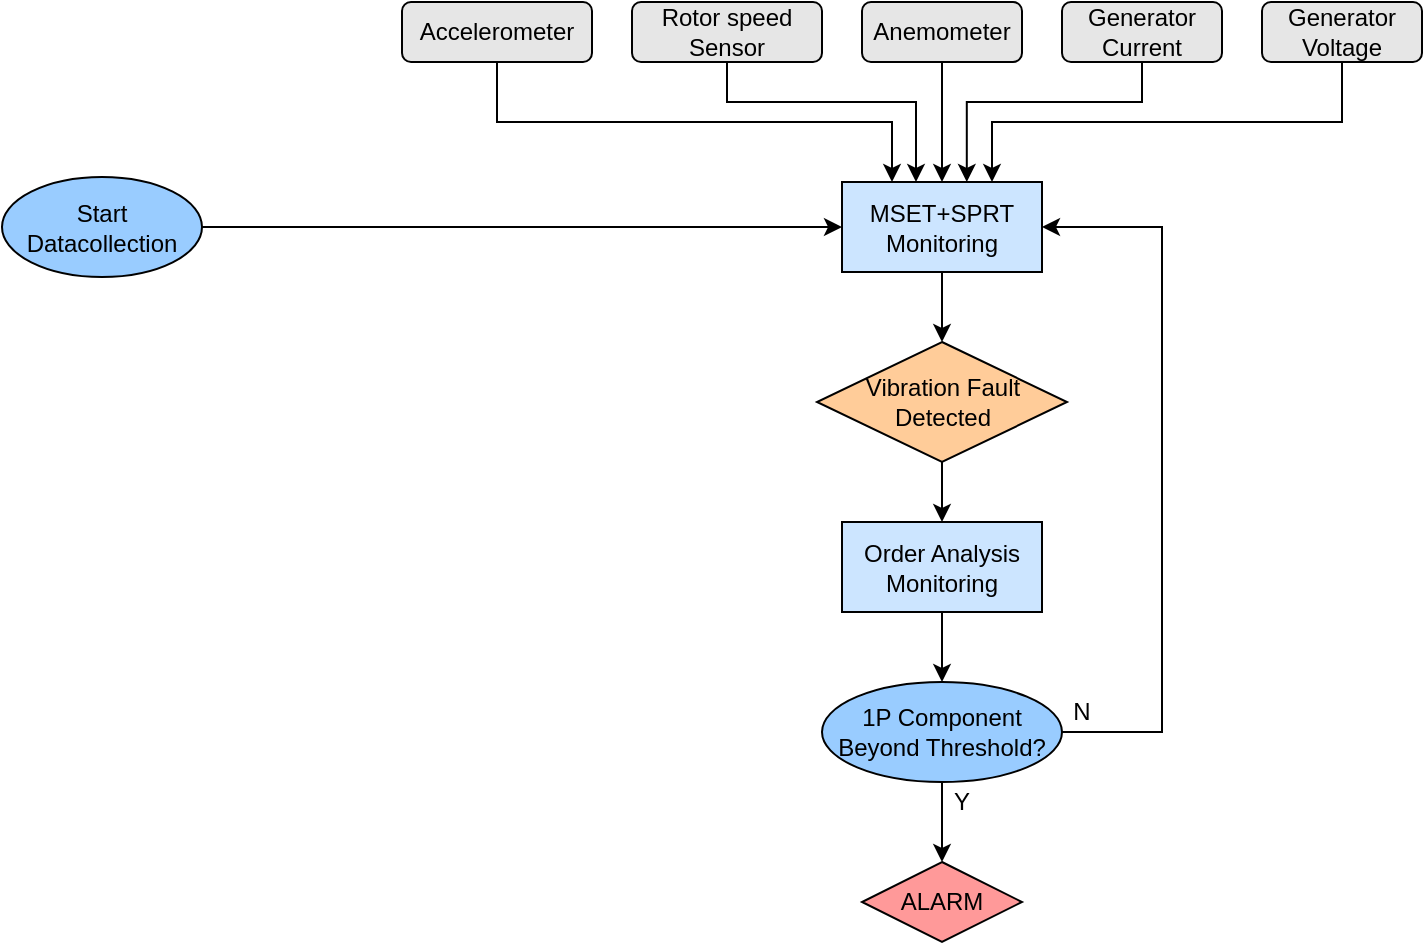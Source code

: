 <mxfile version="14.4.2" type="google" pages="2"><diagram id="jxSP59YbMMS-CM5R3kMY" name="Page-1"><mxGraphModel dx="781" dy="1146" grid="1" gridSize="10" guides="1" tooltips="1" connect="1" arrows="1" fold="1" page="1" pageScale="1" pageWidth="850" pageHeight="1100" math="0" shadow="0"><root><mxCell id="0"/><mxCell id="1" parent="0"/><mxCell id="9lFOoDzr38FvXtGPQMlm-13" style="edgeStyle=orthogonalEdgeStyle;rounded=0;orthogonalLoop=1;jettySize=auto;html=1;exitX=1;exitY=0.5;exitDx=0;exitDy=0;entryX=0;entryY=0.5;entryDx=0;entryDy=0;" parent="1" source="9lFOoDzr38FvXtGPQMlm-34" target="9lFOoDzr38FvXtGPQMlm-12" edge="1"><mxGeometry relative="1" as="geometry"><mxPoint x="220" y="222.5" as="sourcePoint"/></mxGeometry></mxCell><mxCell id="9lFOoDzr38FvXtGPQMlm-17" style="edgeStyle=orthogonalEdgeStyle;rounded=0;orthogonalLoop=1;jettySize=auto;html=1;exitX=0.5;exitY=1;exitDx=0;exitDy=0;entryX=0.5;entryY=0;entryDx=0;entryDy=0;" parent="1" source="9lFOoDzr38FvXtGPQMlm-5" target="9lFOoDzr38FvXtGPQMlm-12" edge="1"><mxGeometry relative="1" as="geometry"/></mxCell><mxCell id="9lFOoDzr38FvXtGPQMlm-5" value="Anemometer" style="rounded=1;whiteSpace=wrap;html=1;fillColor=#E6E6E6;" parent="1" vertex="1"><mxGeometry x="470" y="110" width="80" height="30" as="geometry"/></mxCell><mxCell id="9lFOoDzr38FvXtGPQMlm-15" style="edgeStyle=orthogonalEdgeStyle;rounded=0;orthogonalLoop=1;jettySize=auto;html=1;exitX=0.5;exitY=1;exitDx=0;exitDy=0;entryX=0.25;entryY=0;entryDx=0;entryDy=0;" parent="1" source="9lFOoDzr38FvXtGPQMlm-6" target="9lFOoDzr38FvXtGPQMlm-12" edge="1"><mxGeometry relative="1" as="geometry"/></mxCell><mxCell id="9lFOoDzr38FvXtGPQMlm-6" value="Accelerometer" style="rounded=1;whiteSpace=wrap;html=1;fillColor=#E6E6E6;" parent="1" vertex="1"><mxGeometry x="240" y="110" width="95" height="30" as="geometry"/></mxCell><mxCell id="9lFOoDzr38FvXtGPQMlm-16" style="edgeStyle=orthogonalEdgeStyle;rounded=0;orthogonalLoop=1;jettySize=auto;html=1;exitX=0.5;exitY=1;exitDx=0;exitDy=0;" parent="1" source="9lFOoDzr38FvXtGPQMlm-7" target="9lFOoDzr38FvXtGPQMlm-12" edge="1"><mxGeometry relative="1" as="geometry"><mxPoint x="497" y="170" as="targetPoint"/><Array as="points"><mxPoint x="402" y="160"/><mxPoint x="497" y="160"/></Array></mxGeometry></mxCell><mxCell id="9lFOoDzr38FvXtGPQMlm-7" value="Rotor speed Sensor" style="rounded=1;whiteSpace=wrap;html=1;fillColor=#E6E6E6;" parent="1" vertex="1"><mxGeometry x="355" y="110" width="95" height="30" as="geometry"/></mxCell><mxCell id="9lFOoDzr38FvXtGPQMlm-21" style="edgeStyle=orthogonalEdgeStyle;rounded=0;orthogonalLoop=1;jettySize=auto;html=1;exitX=0.5;exitY=1;exitDx=0;exitDy=0;entryX=0.624;entryY=0;entryDx=0;entryDy=0;entryPerimeter=0;" parent="1" source="9lFOoDzr38FvXtGPQMlm-9" target="9lFOoDzr38FvXtGPQMlm-12" edge="1"><mxGeometry relative="1" as="geometry"><Array as="points"><mxPoint x="610" y="160"/><mxPoint x="522" y="160"/></Array></mxGeometry></mxCell><mxCell id="9lFOoDzr38FvXtGPQMlm-9" value="Generator Current" style="rounded=1;whiteSpace=wrap;html=1;fillColor=#E6E6E6;" parent="1" vertex="1"><mxGeometry x="570" y="110" width="80" height="30" as="geometry"/></mxCell><mxCell id="9lFOoDzr38FvXtGPQMlm-19" style="edgeStyle=orthogonalEdgeStyle;rounded=0;orthogonalLoop=1;jettySize=auto;html=1;exitX=0.5;exitY=1;exitDx=0;exitDy=0;entryX=0.75;entryY=0;entryDx=0;entryDy=0;" parent="1" source="9lFOoDzr38FvXtGPQMlm-10" target="9lFOoDzr38FvXtGPQMlm-12" edge="1"><mxGeometry relative="1" as="geometry"/></mxCell><mxCell id="9lFOoDzr38FvXtGPQMlm-10" value="Generator Voltage" style="rounded=1;whiteSpace=wrap;html=1;fillColor=#E6E6E6;" parent="1" vertex="1"><mxGeometry x="670" y="110" width="80" height="30" as="geometry"/></mxCell><mxCell id="9lFOoDzr38FvXtGPQMlm-23" style="edgeStyle=orthogonalEdgeStyle;rounded=0;orthogonalLoop=1;jettySize=auto;html=1;exitX=0.5;exitY=1;exitDx=0;exitDy=0;entryX=0.5;entryY=0;entryDx=0;entryDy=0;" parent="1" source="9lFOoDzr38FvXtGPQMlm-12" target="9lFOoDzr38FvXtGPQMlm-22" edge="1"><mxGeometry relative="1" as="geometry"/></mxCell><mxCell id="9lFOoDzr38FvXtGPQMlm-12" value="MSET+SPRT Monitoring" style="rounded=0;whiteSpace=wrap;html=1;fillColor=#CCE5FF;" parent="1" vertex="1"><mxGeometry x="460" y="200" width="100" height="45" as="geometry"/></mxCell><mxCell id="9lFOoDzr38FvXtGPQMlm-28" style="edgeStyle=orthogonalEdgeStyle;rounded=0;orthogonalLoop=1;jettySize=auto;html=1;exitX=0.5;exitY=1;exitDx=0;exitDy=0;entryX=0.5;entryY=0;entryDx=0;entryDy=0;" parent="1" source="9lFOoDzr38FvXtGPQMlm-22" target="9lFOoDzr38FvXtGPQMlm-27" edge="1"><mxGeometry relative="1" as="geometry"/></mxCell><mxCell id="9lFOoDzr38FvXtGPQMlm-22" value="Vibration Fault Detected" style="rhombus;whiteSpace=wrap;html=1;fillColor=#FFCC99;" parent="1" vertex="1"><mxGeometry x="447.5" y="280" width="125" height="60" as="geometry"/></mxCell><mxCell id="9lFOoDzr38FvXtGPQMlm-31" style="edgeStyle=orthogonalEdgeStyle;rounded=0;orthogonalLoop=1;jettySize=auto;html=1;exitX=0.5;exitY=1;exitDx=0;exitDy=0;entryX=0.5;entryY=0;entryDx=0;entryDy=0;" parent="1" source="9lFOoDzr38FvXtGPQMlm-27" target="9lFOoDzr38FvXtGPQMlm-30" edge="1"><mxGeometry relative="1" as="geometry"/></mxCell><mxCell id="9lFOoDzr38FvXtGPQMlm-27" value="Order Analysis Monitoring" style="rounded=0;whiteSpace=wrap;html=1;fillColor=#CCE5FF;" parent="1" vertex="1"><mxGeometry x="460" y="370" width="100" height="45" as="geometry"/></mxCell><mxCell id="9lFOoDzr38FvXtGPQMlm-35" style="edgeStyle=orthogonalEdgeStyle;rounded=0;orthogonalLoop=1;jettySize=auto;html=1;exitX=1;exitY=0.5;exitDx=0;exitDy=0;entryX=1;entryY=0.5;entryDx=0;entryDy=0;" parent="1" source="9lFOoDzr38FvXtGPQMlm-30" target="9lFOoDzr38FvXtGPQMlm-12" edge="1"><mxGeometry relative="1" as="geometry"><Array as="points"><mxPoint x="620" y="475"/><mxPoint x="620" y="223"/></Array></mxGeometry></mxCell><mxCell id="9lFOoDzr38FvXtGPQMlm-37" style="edgeStyle=orthogonalEdgeStyle;rounded=0;orthogonalLoop=1;jettySize=auto;html=1;exitX=0.5;exitY=1;exitDx=0;exitDy=0;" parent="1" source="9lFOoDzr38FvXtGPQMlm-30" target="9lFOoDzr38FvXtGPQMlm-36" edge="1"><mxGeometry relative="1" as="geometry"/></mxCell><mxCell id="9lFOoDzr38FvXtGPQMlm-30" value="1P Component Beyond Threshold?" style="ellipse;whiteSpace=wrap;html=1;fillColor=#99CCFF;" parent="1" vertex="1"><mxGeometry x="450" y="450" width="120" height="50" as="geometry"/></mxCell><mxCell id="9lFOoDzr38FvXtGPQMlm-32" value="N" style="text;html=1;strokeColor=none;fillColor=none;align=center;verticalAlign=middle;whiteSpace=wrap;rounded=0;" parent="1" vertex="1"><mxGeometry x="560" y="450" width="40" height="30" as="geometry"/></mxCell><mxCell id="9lFOoDzr38FvXtGPQMlm-33" value="&lt;div&gt;Y&lt;/div&gt;" style="text;html=1;strokeColor=none;fillColor=none;align=center;verticalAlign=middle;whiteSpace=wrap;rounded=0;" parent="1" vertex="1"><mxGeometry x="500" y="500" width="40" height="20" as="geometry"/></mxCell><mxCell id="9lFOoDzr38FvXtGPQMlm-36" value="ALARM" style="rhombus;whiteSpace=wrap;html=1;fillColor=#FF9999;" parent="1" vertex="1"><mxGeometry x="470" y="540" width="80" height="40" as="geometry"/></mxCell><mxCell id="9lFOoDzr38FvXtGPQMlm-34" value="Start Datacollection" style="ellipse;whiteSpace=wrap;html=1;fillColor=#99CCFF;" parent="1" vertex="1"><mxGeometry x="40" y="197.5" width="100" height="50" as="geometry"/></mxCell></root></mxGraphModel></diagram><diagram id="EHdRsE0NZjiDUIa3TbYF" name="Page-2"><mxGraphModel dx="781" dy="1146" grid="1" gridSize="10" guides="1" tooltips="1" connect="1" arrows="1" fold="1" page="1" pageScale="1" pageWidth="850" pageHeight="1100" math="0" shadow="0"><root><mxCell id="5PybWuqsfJrCjCFyP27n-0"/><mxCell id="5PybWuqsfJrCjCFyP27n-1" parent="5PybWuqsfJrCjCFyP27n-0"/><mxCell id="HE3zhjR-CT1bYoxGR2Pa-4" style="edgeStyle=orthogonalEdgeStyle;rounded=0;orthogonalLoop=1;jettySize=auto;html=1;exitX=0.5;exitY=1;exitDx=0;exitDy=0;entryX=0.5;entryY=0;entryDx=0;entryDy=0;" parent="5PybWuqsfJrCjCFyP27n-1" source="5PybWuqsfJrCjCFyP27n-4" target="HE3zhjR-CT1bYoxGR2Pa-2" edge="1"><mxGeometry relative="1" as="geometry"/></mxCell><mxCell id="5PybWuqsfJrCjCFyP27n-4" value="NSET+SPRT Monitoring" style="rounded=0;whiteSpace=wrap;html=1;fillColor=#CCE5FF;" parent="5PybWuqsfJrCjCFyP27n-1" vertex="1"><mxGeometry x="140" y="330" width="100" height="45" as="geometry"/></mxCell><mxCell id="HE3zhjR-CT1bYoxGR2Pa-5" style="edgeStyle=orthogonalEdgeStyle;rounded=0;orthogonalLoop=1;jettySize=auto;html=1;exitX=0.5;exitY=1;exitDx=0;exitDy=0;entryX=0.5;entryY=0;entryDx=0;entryDy=0;" parent="5PybWuqsfJrCjCFyP27n-1" source="5PybWuqsfJrCjCFyP27n-7" target="HE3zhjR-CT1bYoxGR2Pa-3" edge="1"><mxGeometry relative="1" as="geometry"/></mxCell><mxCell id="5PybWuqsfJrCjCFyP27n-7" value="Adaptive FFT Monitoring" style="rounded=0;whiteSpace=wrap;html=1;fillColor=#CCE5FF;" parent="5PybWuqsfJrCjCFyP27n-1" vertex="1"><mxGeometry x="370" y="330" width="100" height="45" as="geometry"/></mxCell><mxCell id="5PybWuqsfJrCjCFyP27n-8" value="ALARM" style="rhombus;whiteSpace=wrap;html=1;fillColor=#FF9999;" parent="5PybWuqsfJrCjCFyP27n-1" vertex="1"><mxGeometry x="270" y="560" width="80" height="40" as="geometry"/></mxCell><mxCell id="DXDS4LlUhaF0j5UzjMyr-6" style="edgeStyle=orthogonalEdgeStyle;rounded=0;orthogonalLoop=1;jettySize=auto;html=1;exitX=0.5;exitY=1;exitDx=0;exitDy=0;" parent="5PybWuqsfJrCjCFyP27n-1" source="5PybWuqsfJrCjCFyP27n-14" target="5PybWuqsfJrCjCFyP27n-7" edge="1"><mxGeometry relative="1" as="geometry"><Array as="points"><mxPoint x="310" y="290"/><mxPoint x="420" y="290"/></Array></mxGeometry></mxCell><mxCell id="5PybWuqsfJrCjCFyP27n-14" value="Start Datacollection" style="ellipse;whiteSpace=wrap;html=1;fillColor=#99CCFF;" parent="5PybWuqsfJrCjCFyP27n-1" vertex="1"><mxGeometry x="260" y="220" width="100" height="50" as="geometry"/></mxCell><mxCell id="DXDS4LlUhaF0j5UzjMyr-7" style="edgeStyle=orthogonalEdgeStyle;rounded=0;orthogonalLoop=1;jettySize=auto;html=1;exitX=0.5;exitY=1;exitDx=0;exitDy=0;entryX=0.5;entryY=0;entryDx=0;entryDy=0;" parent="5PybWuqsfJrCjCFyP27n-1" source="5PybWuqsfJrCjCFyP27n-14" target="5PybWuqsfJrCjCFyP27n-4" edge="1"><mxGeometry relative="1" as="geometry"><Array as="points"><mxPoint x="310" y="290"/><mxPoint x="190" y="290"/></Array></mxGeometry></mxCell><mxCell id="HE3zhjR-CT1bYoxGR2Pa-6" style="edgeStyle=orthogonalEdgeStyle;rounded=0;orthogonalLoop=1;jettySize=auto;html=1;exitX=1;exitY=0.5;exitDx=0;exitDy=0;entryX=1;entryY=0.5;entryDx=0;entryDy=0;" parent="5PybWuqsfJrCjCFyP27n-1" source="HE3zhjR-CT1bYoxGR2Pa-2" target="5PybWuqsfJrCjCFyP27n-4" edge="1"><mxGeometry relative="1" as="geometry"><Array as="points"><mxPoint x="260" y="420"/><mxPoint x="260" y="353"/></Array></mxGeometry></mxCell><mxCell id="HE3zhjR-CT1bYoxGR2Pa-27" style="edgeStyle=orthogonalEdgeStyle;rounded=0;orthogonalLoop=1;jettySize=auto;html=1;exitX=0.5;exitY=1;exitDx=0;exitDy=0;entryX=0.5;entryY=0;entryDx=0;entryDy=0;" parent="5PybWuqsfJrCjCFyP27n-1" source="HE3zhjR-CT1bYoxGR2Pa-2" target="OHzZ0B4ZVZd92_jmX4wv-0" edge="1"><mxGeometry relative="1" as="geometry"><mxPoint x="190" y="490.5" as="targetPoint"/></mxGeometry></mxCell><mxCell id="HE3zhjR-CT1bYoxGR2Pa-30" style="edgeStyle=orthogonalEdgeStyle;rounded=0;orthogonalLoop=1;jettySize=auto;html=1;exitX=0.5;exitY=1;exitDx=0;exitDy=0;entryX=0;entryY=0.75;entryDx=0;entryDy=0;entryPerimeter=0;" parent="5PybWuqsfJrCjCFyP27n-1" source="HE3zhjR-CT1bYoxGR2Pa-2" target="HE3zhjR-CT1bYoxGR2Pa-14" edge="1"><mxGeometry relative="1" as="geometry"><Array as="points"><mxPoint x="190" y="470"/><mxPoint x="303" y="470"/></Array></mxGeometry></mxCell><mxCell id="HE3zhjR-CT1bYoxGR2Pa-2" value="Fault Logged?" style="rounded=0;whiteSpace=wrap;html=1;fillColor=#FFFFCC;" parent="5PybWuqsfJrCjCFyP27n-1" vertex="1"><mxGeometry x="160" y="400" width="60" height="40" as="geometry"/></mxCell><mxCell id="HE3zhjR-CT1bYoxGR2Pa-7" style="edgeStyle=orthogonalEdgeStyle;rounded=0;orthogonalLoop=1;jettySize=auto;html=1;exitX=0;exitY=0.5;exitDx=0;exitDy=0;entryX=0;entryY=0.5;entryDx=0;entryDy=0;" parent="5PybWuqsfJrCjCFyP27n-1" source="HE3zhjR-CT1bYoxGR2Pa-3" target="5PybWuqsfJrCjCFyP27n-7" edge="1"><mxGeometry relative="1" as="geometry"><Array as="points"><mxPoint x="350" y="420"/><mxPoint x="350" y="353"/></Array></mxGeometry></mxCell><mxCell id="HE3zhjR-CT1bYoxGR2Pa-19" style="edgeStyle=orthogonalEdgeStyle;rounded=0;orthogonalLoop=1;jettySize=auto;html=1;exitX=0.5;exitY=1;exitDx=0;exitDy=0;entryX=0.5;entryY=0;entryDx=0;entryDy=0;" parent="5PybWuqsfJrCjCFyP27n-1" source="HE3zhjR-CT1bYoxGR2Pa-3" target="OHzZ0B4ZVZd92_jmX4wv-1" edge="1"><mxGeometry relative="1" as="geometry"><mxPoint x="420" y="490.5" as="targetPoint"/></mxGeometry></mxCell><mxCell id="HE3zhjR-CT1bYoxGR2Pa-28" style="edgeStyle=orthogonalEdgeStyle;rounded=0;orthogonalLoop=1;jettySize=auto;html=1;exitX=0.5;exitY=1;exitDx=0;exitDy=0;entryX=0;entryY=0.25;entryDx=0;entryDy=0;entryPerimeter=0;" parent="5PybWuqsfJrCjCFyP27n-1" source="HE3zhjR-CT1bYoxGR2Pa-3" target="HE3zhjR-CT1bYoxGR2Pa-14" edge="1"><mxGeometry relative="1" as="geometry"><Array as="points"><mxPoint x="420" y="470"/><mxPoint x="317" y="470"/></Array></mxGeometry></mxCell><mxCell id="HE3zhjR-CT1bYoxGR2Pa-3" value="Fault Logged?" style="rounded=0;whiteSpace=wrap;html=1;fillColor=#FFFFCC;" parent="5PybWuqsfJrCjCFyP27n-1" vertex="1"><mxGeometry x="390" y="400" width="60" height="40" as="geometry"/></mxCell><mxCell id="HE3zhjR-CT1bYoxGR2Pa-8" value="N" style="text;html=1;strokeColor=none;fillColor=none;align=center;verticalAlign=middle;whiteSpace=wrap;rounded=0;" parent="5PybWuqsfJrCjCFyP27n-1" vertex="1"><mxGeometry x="210" y="400" width="40" height="20" as="geometry"/></mxCell><mxCell id="HE3zhjR-CT1bYoxGR2Pa-10" value="N" style="text;html=1;strokeColor=none;fillColor=none;align=center;verticalAlign=middle;whiteSpace=wrap;rounded=0;" parent="5PybWuqsfJrCjCFyP27n-1" vertex="1"><mxGeometry x="360" y="400" width="40" height="20" as="geometry"/></mxCell><mxCell id="HE3zhjR-CT1bYoxGR2Pa-16" style="edgeStyle=orthogonalEdgeStyle;rounded=0;orthogonalLoop=1;jettySize=auto;html=1;exitX=1;exitY=0.5;exitDx=0;exitDy=0;exitPerimeter=0;entryX=0.5;entryY=0;entryDx=0;entryDy=0;" parent="5PybWuqsfJrCjCFyP27n-1" source="HE3zhjR-CT1bYoxGR2Pa-14" target="5PybWuqsfJrCjCFyP27n-8" edge="1"><mxGeometry relative="1" as="geometry"/></mxCell><mxCell id="HE3zhjR-CT1bYoxGR2Pa-14" value="" style="shape=or;whiteSpace=wrap;html=1;rotation=90;textDirection=ltr;fillColor=#CCCCCC;" parent="5PybWuqsfJrCjCFyP27n-1" vertex="1"><mxGeometry x="297.5" y="500" width="25" height="30" as="geometry"/></mxCell><mxCell id="HE3zhjR-CT1bYoxGR2Pa-15" value="AND" style="text;html=1;strokeColor=none;fillColor=none;align=center;verticalAlign=middle;whiteSpace=wrap;rounded=0;" parent="5PybWuqsfJrCjCFyP27n-1" vertex="1"><mxGeometry x="290" y="498" width="40" height="25" as="geometry"/></mxCell><mxCell id="HE3zhjR-CT1bYoxGR2Pa-20" value="Y" style="text;html=1;strokeColor=none;fillColor=none;align=center;verticalAlign=middle;whiteSpace=wrap;rounded=0;" parent="5PybWuqsfJrCjCFyP27n-1" vertex="1"><mxGeometry x="180" y="440" width="40" height="20" as="geometry"/></mxCell><mxCell id="HE3zhjR-CT1bYoxGR2Pa-21" value="Y" style="text;html=1;strokeColor=none;fillColor=none;align=center;verticalAlign=middle;whiteSpace=wrap;rounded=0;" parent="5PybWuqsfJrCjCFyP27n-1" vertex="1"><mxGeometry x="390" y="440" width="40" height="20" as="geometry"/></mxCell><mxCell id="OHzZ0B4ZVZd92_jmX4wv-2" style="edgeStyle=orthogonalEdgeStyle;rounded=0;orthogonalLoop=1;jettySize=auto;html=1;exitX=0.5;exitY=1;exitDx=0;exitDy=0;entryX=0;entryY=0.5;entryDx=0;entryDy=0;" edge="1" parent="5PybWuqsfJrCjCFyP27n-1" source="OHzZ0B4ZVZd92_jmX4wv-0" target="5PybWuqsfJrCjCFyP27n-8"><mxGeometry relative="1" as="geometry"/></mxCell><mxCell id="OHzZ0B4ZVZd92_jmX4wv-8" style="edgeStyle=orthogonalEdgeStyle;rounded=0;orthogonalLoop=1;jettySize=auto;html=1;exitX=0;exitY=0.5;exitDx=0;exitDy=0;entryX=0;entryY=0.5;entryDx=0;entryDy=0;" edge="1" parent="5PybWuqsfJrCjCFyP27n-1" source="OHzZ0B4ZVZd92_jmX4wv-0" target="5PybWuqsfJrCjCFyP27n-4"><mxGeometry relative="1" as="geometry"/></mxCell><mxCell id="OHzZ0B4ZVZd92_jmX4wv-0" value="5 consecutive positives?" style="rounded=0;whiteSpace=wrap;html=1;fillColor=#FFFFCC;" vertex="1" parent="5PybWuqsfJrCjCFyP27n-1"><mxGeometry x="150" y="495" width="80" height="40" as="geometry"/></mxCell><mxCell id="OHzZ0B4ZVZd92_jmX4wv-3" style="edgeStyle=orthogonalEdgeStyle;rounded=0;orthogonalLoop=1;jettySize=auto;html=1;exitX=0.5;exitY=1;exitDx=0;exitDy=0;entryX=1;entryY=0.5;entryDx=0;entryDy=0;" edge="1" parent="5PybWuqsfJrCjCFyP27n-1" source="OHzZ0B4ZVZd92_jmX4wv-1" target="5PybWuqsfJrCjCFyP27n-8"><mxGeometry relative="1" as="geometry"/></mxCell><mxCell id="OHzZ0B4ZVZd92_jmX4wv-7" style="edgeStyle=orthogonalEdgeStyle;rounded=0;orthogonalLoop=1;jettySize=auto;html=1;exitX=1;exitY=0.5;exitDx=0;exitDy=0;entryX=1;entryY=0.5;entryDx=0;entryDy=0;" edge="1" parent="5PybWuqsfJrCjCFyP27n-1" source="OHzZ0B4ZVZd92_jmX4wv-1" target="5PybWuqsfJrCjCFyP27n-7"><mxGeometry relative="1" as="geometry"><Array as="points"><mxPoint x="490" y="515"/><mxPoint x="490" y="353"/></Array></mxGeometry></mxCell><mxCell id="OHzZ0B4ZVZd92_jmX4wv-1" value="5 consecutive positives?" style="rounded=0;whiteSpace=wrap;html=1;fillColor=#FFFFCC;" vertex="1" parent="5PybWuqsfJrCjCFyP27n-1"><mxGeometry x="380" y="495" width="80" height="40" as="geometry"/></mxCell><mxCell id="OHzZ0B4ZVZd92_jmX4wv-4" value="Y" style="text;html=1;strokeColor=none;fillColor=none;align=center;verticalAlign=middle;whiteSpace=wrap;rounded=0;" vertex="1" parent="5PybWuqsfJrCjCFyP27n-1"><mxGeometry x="180" y="535" width="40" height="20" as="geometry"/></mxCell><mxCell id="OHzZ0B4ZVZd92_jmX4wv-5" value="Y" style="text;html=1;strokeColor=none;fillColor=none;align=center;verticalAlign=middle;whiteSpace=wrap;rounded=0;" vertex="1" parent="5PybWuqsfJrCjCFyP27n-1"><mxGeometry x="390" y="535" width="40" height="20" as="geometry"/></mxCell><mxCell id="OHzZ0B4ZVZd92_jmX4wv-9" value="N" style="text;html=1;strokeColor=none;fillColor=none;align=center;verticalAlign=middle;whiteSpace=wrap;rounded=0;" vertex="1" parent="5PybWuqsfJrCjCFyP27n-1"><mxGeometry x="130" y="495" width="20" height="20" as="geometry"/></mxCell><mxCell id="OHzZ0B4ZVZd92_jmX4wv-11" value="N" style="text;html=1;strokeColor=none;fillColor=none;align=center;verticalAlign=middle;whiteSpace=wrap;rounded=0;" vertex="1" parent="5PybWuqsfJrCjCFyP27n-1"><mxGeometry x="460" y="495" width="20" height="20" as="geometry"/></mxCell></root></mxGraphModel></diagram></mxfile>